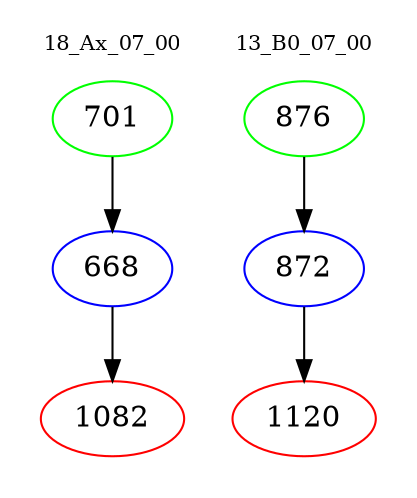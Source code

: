 digraph{
subgraph cluster_0 {
color = white
label = "18_Ax_07_00";
fontsize=10;
T0_701 [label="701", color="green"]
T0_701 -> T0_668 [color="black"]
T0_668 [label="668", color="blue"]
T0_668 -> T0_1082 [color="black"]
T0_1082 [label="1082", color="red"]
}
subgraph cluster_1 {
color = white
label = "13_B0_07_00";
fontsize=10;
T1_876 [label="876", color="green"]
T1_876 -> T1_872 [color="black"]
T1_872 [label="872", color="blue"]
T1_872 -> T1_1120 [color="black"]
T1_1120 [label="1120", color="red"]
}
}

